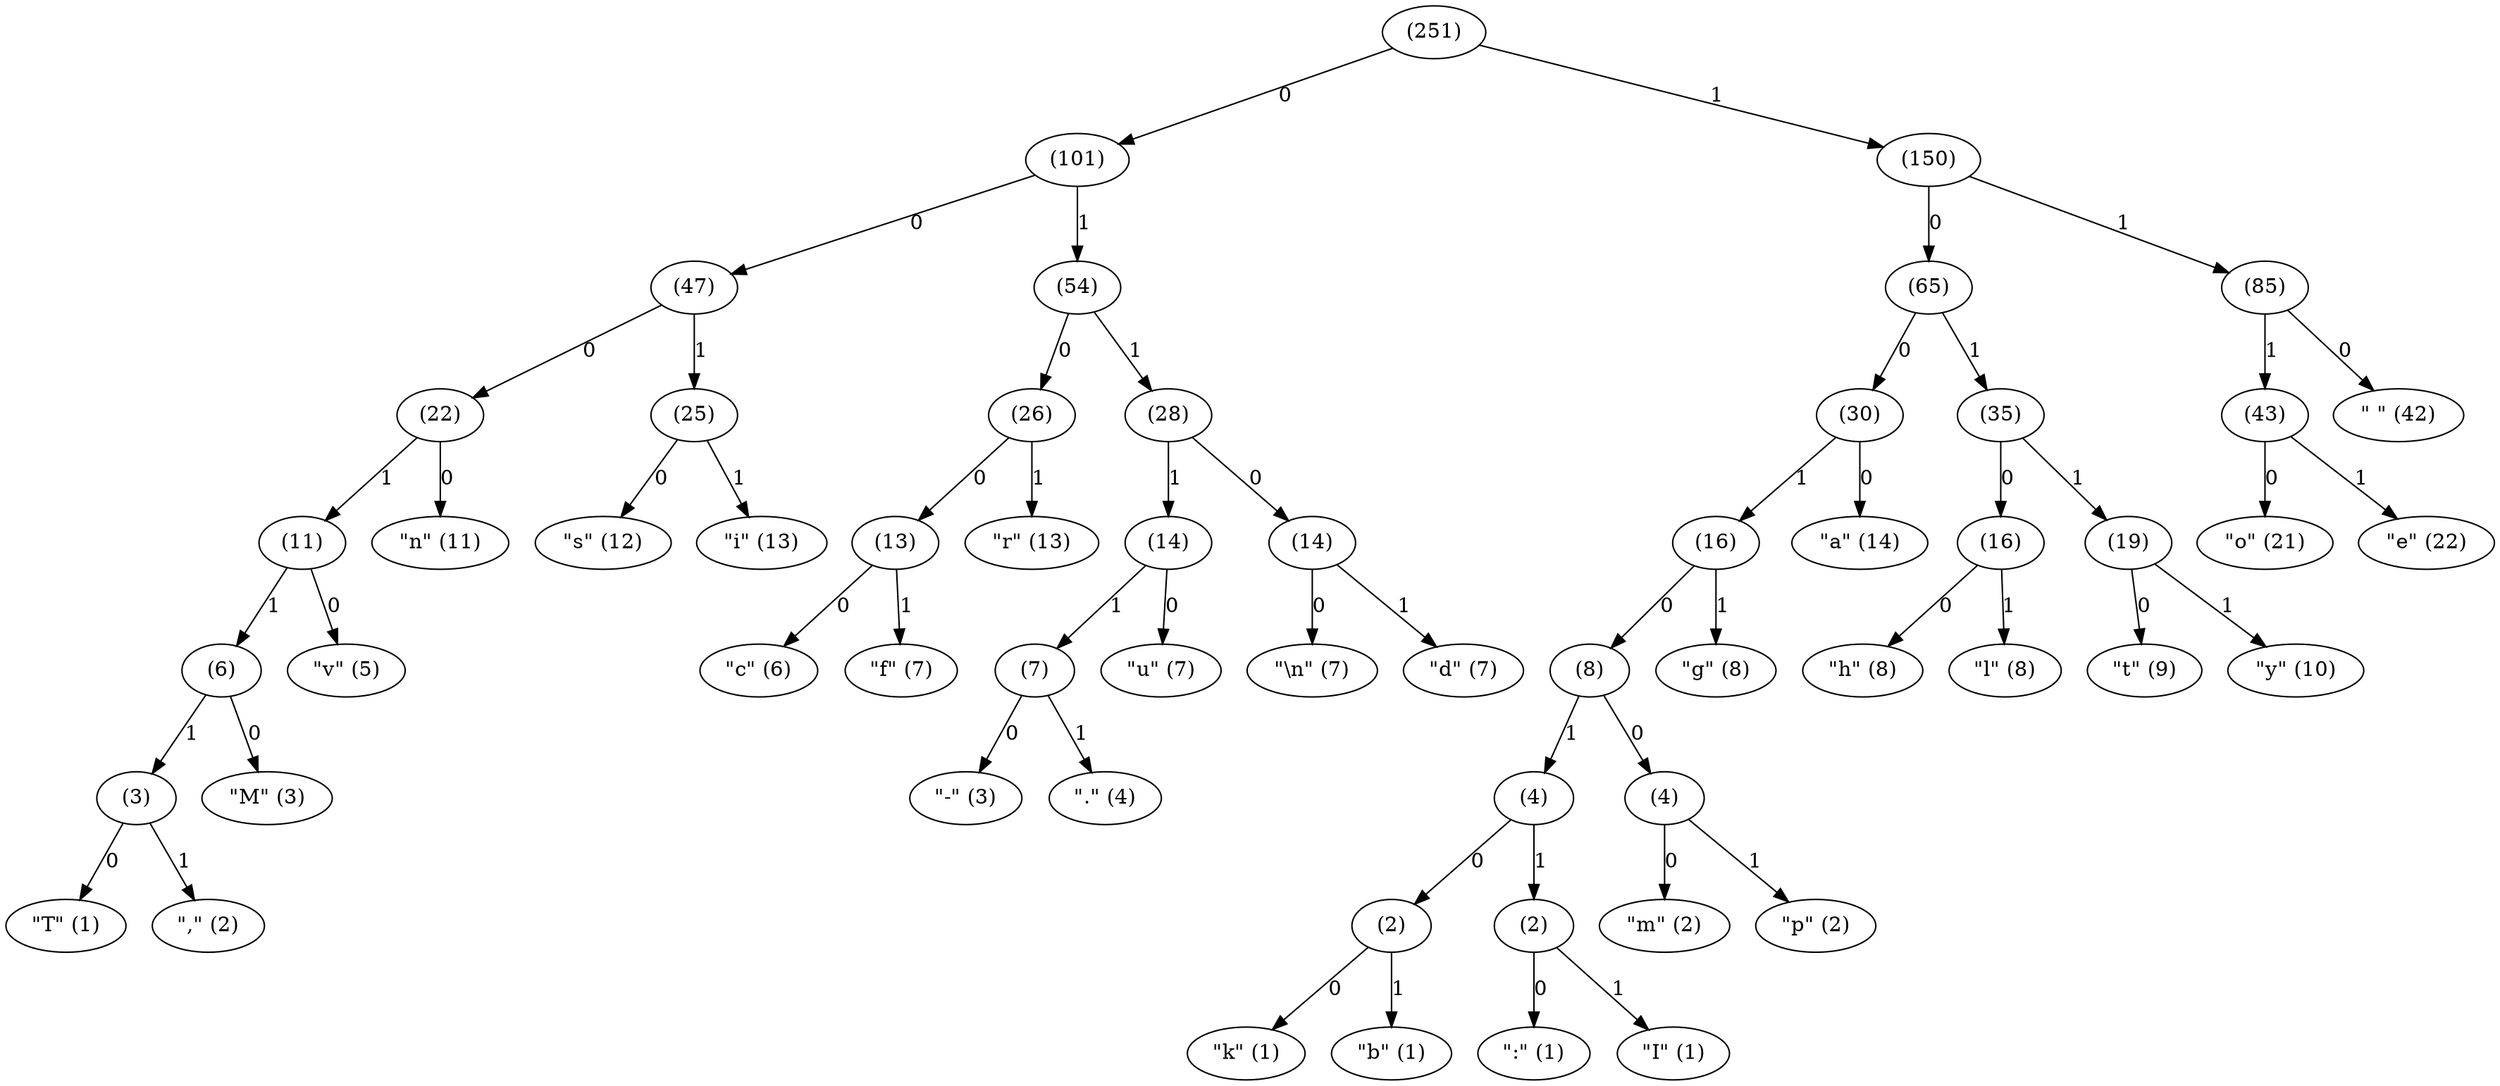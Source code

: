 digraph {
  leaf_0x6b [label="\"k\" (1)"];
  leaf_0x62 [label="\"b\" (1)"];
  internal_0 -> leaf_0x6b [label="0"];
  internal_0 -> leaf_0x62 [label="1"];
  leaf_0x3a [label="\":\" (1)"];
  leaf_0x49 [label="\"I\" (1)"];
  internal_1 -> leaf_0x3a [label="0"];
  internal_1 -> leaf_0x49 [label="1"];
  leaf_0x54 [label="\"T\" (1)"];
  leaf_0x2c [label="\",\" (2)"];
  internal_2 -> leaf_0x54 [label="0"];
  internal_2 -> leaf_0x2c [label="1"];
  internal_0 [label="(2)"];
  internal_1 [label="(2)"];
  internal_3 -> internal_0 [label="0"];
  internal_3 -> internal_1 [label="1"];
  leaf_0x6d [label="\"m\" (2)"];
  leaf_0x70 [label="\"p\" (2)"];
  internal_4 -> leaf_0x6d [label="0"];
  internal_4 -> leaf_0x70 [label="1"];
  leaf_0x4d [label="\"M\" (3)"];
  internal_2 [label="(3)"];
  internal_5 -> leaf_0x4d [label="0"];
  internal_5 -> internal_2 [label="1"];
  leaf_0x2d [label="\"-\" (3)"];
  leaf_0x2e [label="\".\" (4)"];
  internal_6 -> leaf_0x2d [label="0"];
  internal_6 -> leaf_0x2e [label="1"];
  internal_4 [label="(4)"];
  internal_3 [label="(4)"];
  internal_7 -> internal_4 [label="0"];
  internal_7 -> internal_3 [label="1"];
  leaf_0x76 [label="\"v\" (5)"];
  internal_5 [label="(6)"];
  internal_8 -> leaf_0x76 [label="0"];
  internal_8 -> internal_5 [label="1"];
  leaf_0x63 [label="\"c\" (6)"];
  leaf_0x66 [label="\"f\" (7)"];
  internal_9 -> leaf_0x63 [label="0"];
  internal_9 -> leaf_0x66 [label="1"];
  leaf_0x75 [label="\"u\" (7)"];
  internal_6 [label="(7)"];
  internal_10 -> leaf_0x75 [label="0"];
  internal_10 -> internal_6 [label="1"];
  leaf_0x0a [label="\"\\n\" (7)"];
  leaf_0x64 [label="\"d\" (7)"];
  internal_11 -> leaf_0x0a [label="0"];
  internal_11 -> leaf_0x64 [label="1"];
  internal_7 [label="(8)"];
  leaf_0x67 [label="\"g\" (8)"];
  internal_12 -> internal_7 [label="0"];
  internal_12 -> leaf_0x67 [label="1"];
  leaf_0x68 [label="\"h\" (8)"];
  leaf_0x6c [label="\"l\" (8)"];
  internal_13 -> leaf_0x68 [label="0"];
  internal_13 -> leaf_0x6c [label="1"];
  leaf_0x74 [label="\"t\" (9)"];
  leaf_0x79 [label="\"y\" (10)"];
  internal_14 -> leaf_0x74 [label="0"];
  internal_14 -> leaf_0x79 [label="1"];
  leaf_0x6e [label="\"n\" (11)"];
  internal_8 [label="(11)"];
  internal_15 -> leaf_0x6e [label="0"];
  internal_15 -> internal_8 [label="1"];
  leaf_0x73 [label="\"s\" (12)"];
  leaf_0x69 [label="\"i\" (13)"];
  internal_16 -> leaf_0x73 [label="0"];
  internal_16 -> leaf_0x69 [label="1"];
  internal_9 [label="(13)"];
  leaf_0x72 [label="\"r\" (13)"];
  internal_17 -> internal_9 [label="0"];
  internal_17 -> leaf_0x72 [label="1"];
  internal_11 [label="(14)"];
  internal_10 [label="(14)"];
  internal_18 -> internal_11 [label="0"];
  internal_18 -> internal_10 [label="1"];
  leaf_0x61 [label="\"a\" (14)"];
  internal_12 [label="(16)"];
  internal_19 -> leaf_0x61 [label="0"];
  internal_19 -> internal_12 [label="1"];
  internal_13 [label="(16)"];
  internal_14 [label="(19)"];
  internal_20 -> internal_13 [label="0"];
  internal_20 -> internal_14 [label="1"];
  leaf_0x6f [label="\"o\" (21)"];
  leaf_0x65 [label="\"e\" (22)"];
  internal_21 -> leaf_0x6f [label="0"];
  internal_21 -> leaf_0x65 [label="1"];
  internal_15 [label="(22)"];
  internal_16 [label="(25)"];
  internal_22 -> internal_15 [label="0"];
  internal_22 -> internal_16 [label="1"];
  internal_17 [label="(26)"];
  internal_18 [label="(28)"];
  internal_23 -> internal_17 [label="0"];
  internal_23 -> internal_18 [label="1"];
  internal_19 [label="(30)"];
  internal_20 [label="(35)"];
  internal_24 -> internal_19 [label="0"];
  internal_24 -> internal_20 [label="1"];
  leaf_0x20 [label="\" \" (42)"];
  internal_21 [label="(43)"];
  internal_25 -> leaf_0x20 [label="0"];
  internal_25 -> internal_21 [label="1"];
  internal_22 [label="(47)"];
  internal_23 [label="(54)"];
  internal_26 -> internal_22 [label="0"];
  internal_26 -> internal_23 [label="1"];
  internal_24 [label="(65)"];
  internal_25 [label="(85)"];
  internal_27 -> internal_24 [label="0"];
  internal_27 -> internal_25 [label="1"];
  internal_26 [label="(101)"];
  internal_27 [label="(150)"];
  internal_28 -> internal_26 [label="0"];
  internal_28 -> internal_27 [label="1"];
  internal_28 [label="(251)"];
}
